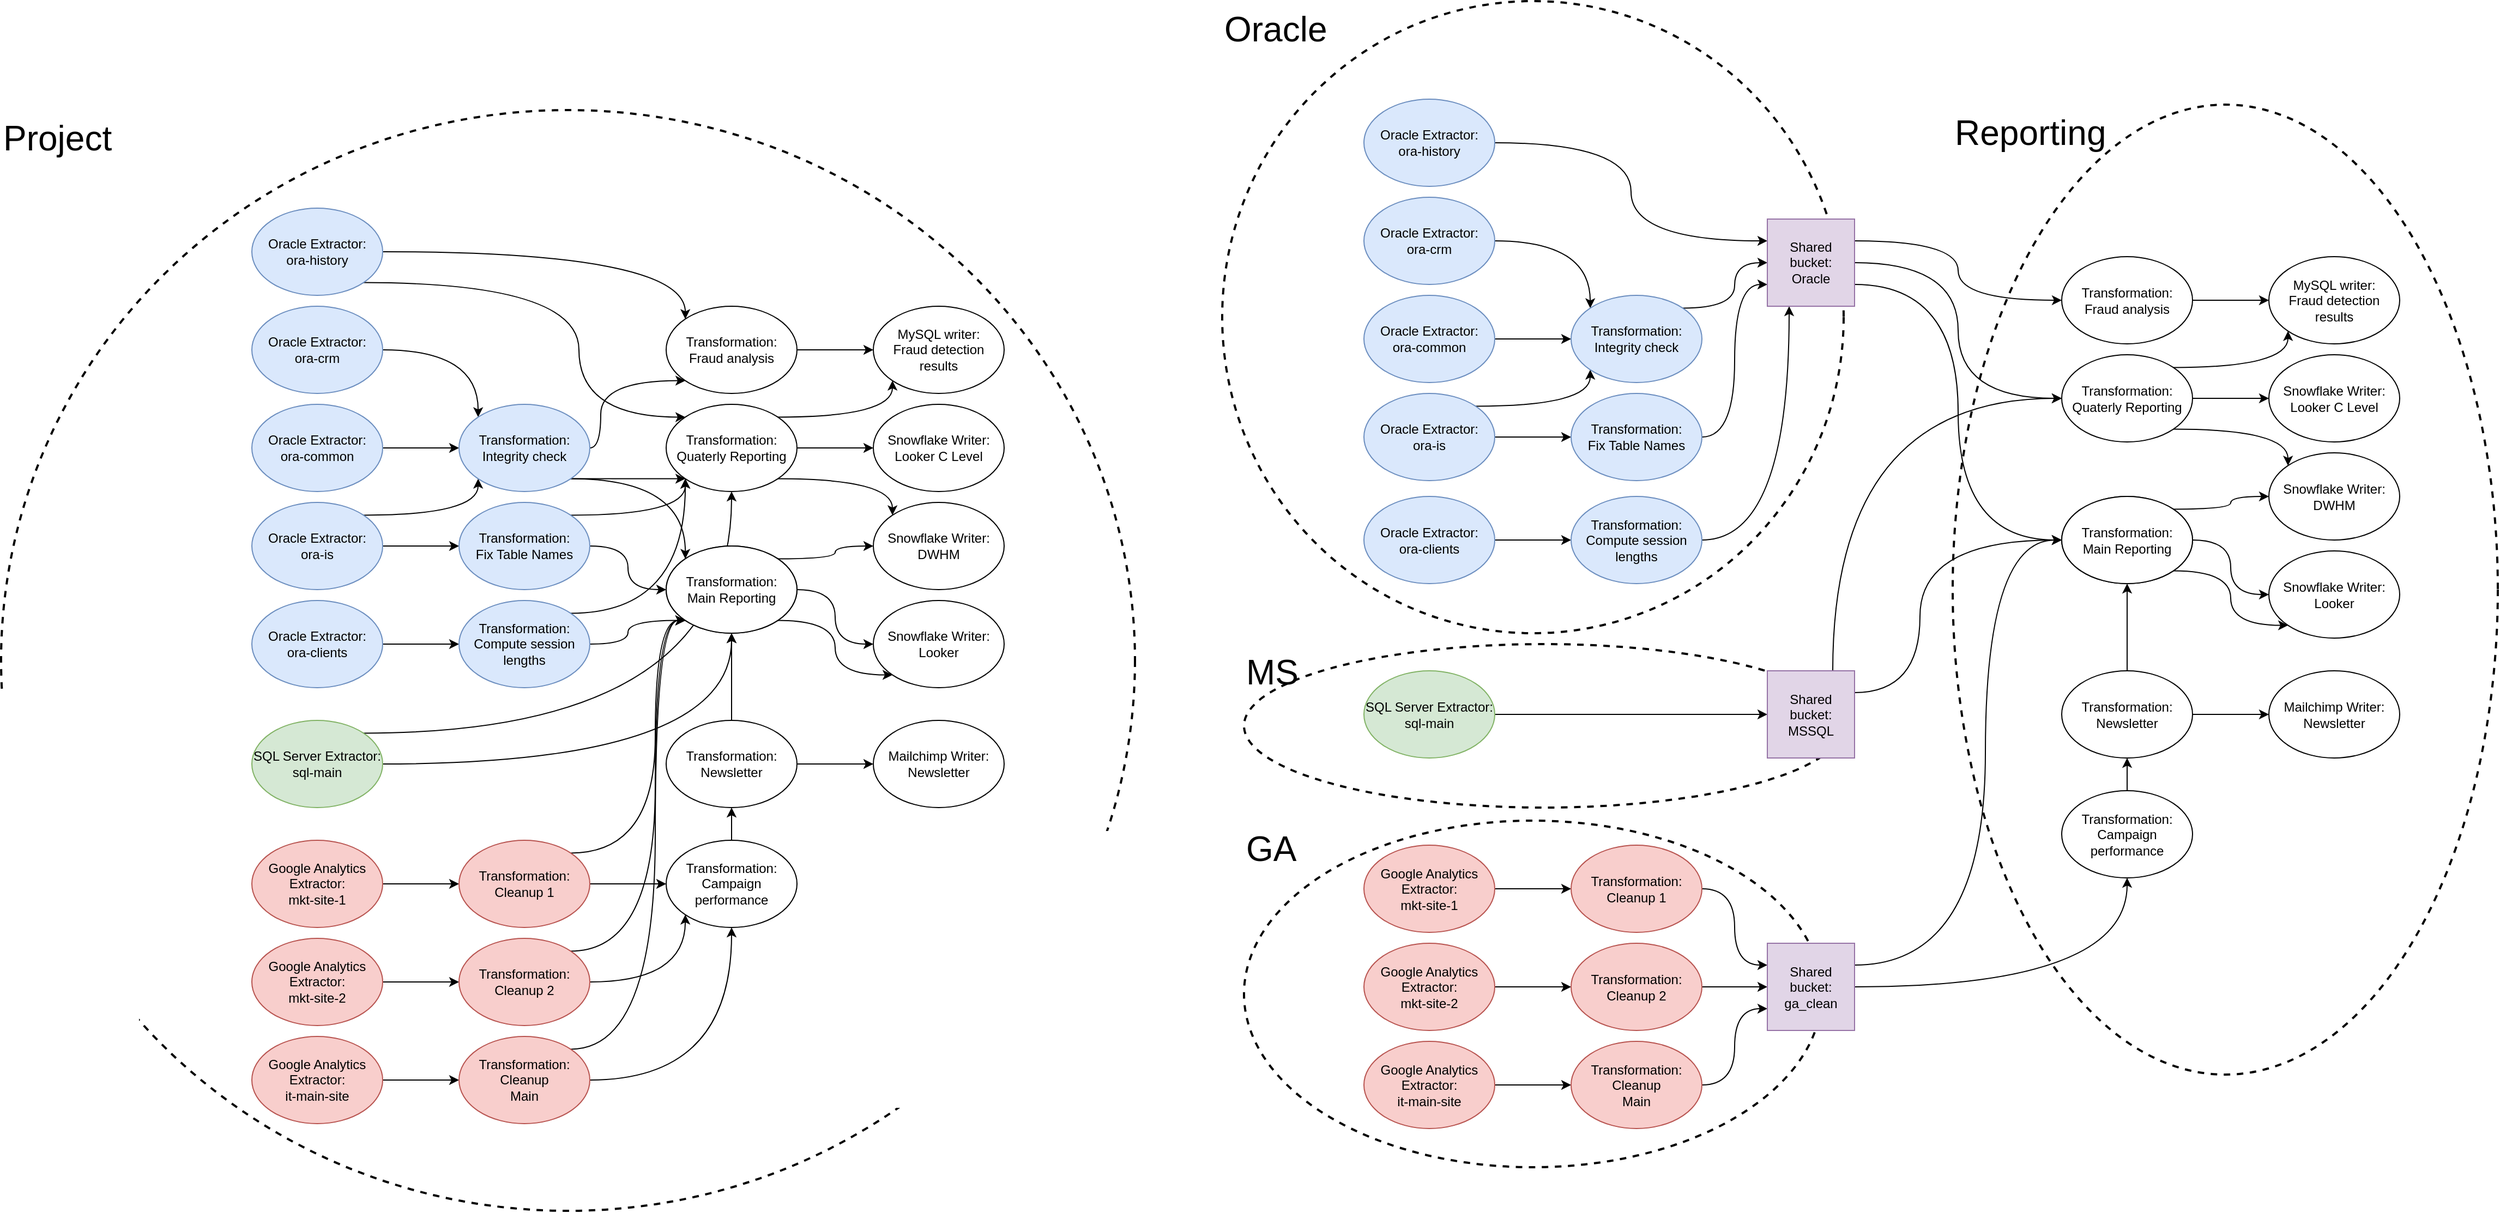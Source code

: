 <mxfile version="12.2.6" type="device" pages="1"><diagram id="EX9Rhpd7Go9Oso5jnLRb" name="Page-1"><mxGraphModel dx="2881" dy="2407" grid="1" gridSize="10" guides="1" tooltips="1" connect="1" arrows="1" fold="1" page="1" pageScale="1" pageWidth="850" pageHeight="1100" math="0" shadow="0"><root><mxCell id="0"/><mxCell id="1" parent="0"/><mxCell id="wWN-V9JXKb0rHIC5i7eV-150" value="Project" style="ellipse;whiteSpace=wrap;html=1;fillColor=none;align=left;verticalAlign=top;fontSize=32;strokeWidth=2;dashed=1;" vertex="1" parent="1"><mxGeometry x="-190" y="-60" width="1040" height="1010" as="geometry"/></mxCell><mxCell id="wWN-V9JXKb0rHIC5i7eV-148" value="GA" style="ellipse;html=1;fillColor=none;verticalAlign=top;align=left;fontSize=32;strokeWidth=2;dashed=1;" vertex="1" parent="1"><mxGeometry x="950" y="592" width="530" height="318" as="geometry"/></mxCell><mxCell id="wWN-V9JXKb0rHIC5i7eV-145" value="MS" style="ellipse;html=1;fillColor=none;verticalAlign=top;align=left;fontSize=32;strokeWidth=2;dashed=1;" vertex="1" parent="1"><mxGeometry x="950" y="430" width="550" height="150" as="geometry"/></mxCell><mxCell id="wWN-V9JXKb0rHIC5i7eV-144" value="Oracle" style="ellipse;html=1;fillColor=none;align=left;verticalAlign=top;fontSize=32;strokeWidth=2;dashed=1;" vertex="1" parent="1"><mxGeometry x="930" y="-160" width="570" height="580" as="geometry"/></mxCell><mxCell id="wWN-V9JXKb0rHIC5i7eV-31" style="edgeStyle=orthogonalEdgeStyle;curved=1;rounded=0;orthogonalLoop=1;jettySize=auto;html=1;entryX=0;entryY=0;entryDx=0;entryDy=0;" edge="1" parent="1" source="satgd0csLTkPqEbRe6Bl-1" target="wWN-V9JXKb0rHIC5i7eV-20"><mxGeometry relative="1" as="geometry"/></mxCell><mxCell id="wWN-V9JXKb0rHIC5i7eV-35" style="edgeStyle=orthogonalEdgeStyle;curved=1;rounded=0;orthogonalLoop=1;jettySize=auto;html=1;exitX=1;exitY=1;exitDx=0;exitDy=0;entryX=0;entryY=0;entryDx=0;entryDy=0;" edge="1" parent="1" source="satgd0csLTkPqEbRe6Bl-1" target="wWN-V9JXKb0rHIC5i7eV-8"><mxGeometry relative="1" as="geometry"><Array as="points"><mxPoint x="340" y="98"/><mxPoint x="340" y="222"/></Array></mxGeometry></mxCell><mxCell id="satgd0csLTkPqEbRe6Bl-1" value="Oracle Extractor:&lt;br&gt;ora-history" style="ellipse;whiteSpace=wrap;html=1;fillColor=#dae8fc;strokeColor=#6c8ebf;" parent="1" vertex="1"><mxGeometry x="40" y="30" width="120" height="80" as="geometry"/></mxCell><mxCell id="wWN-V9JXKb0rHIC5i7eV-26" style="edgeStyle=orthogonalEdgeStyle;curved=1;rounded=0;orthogonalLoop=1;jettySize=auto;html=1;exitX=1;exitY=0.5;exitDx=0;exitDy=0;entryX=0;entryY=0;entryDx=0;entryDy=0;" edge="1" parent="1" source="satgd0csLTkPqEbRe6Bl-2" target="wWN-V9JXKb0rHIC5i7eV-4"><mxGeometry relative="1" as="geometry"><mxPoint x="200" y="220" as="targetPoint"/></mxGeometry></mxCell><mxCell id="satgd0csLTkPqEbRe6Bl-2" value="Oracle Extractor:&lt;br&gt;ora-crm" style="ellipse;whiteSpace=wrap;html=1;fillColor=#dae8fc;strokeColor=#6c8ebf;" parent="1" vertex="1"><mxGeometry x="40" y="120" width="120" height="80" as="geometry"/></mxCell><mxCell id="wWN-V9JXKb0rHIC5i7eV-29" style="edgeStyle=orthogonalEdgeStyle;curved=1;rounded=0;orthogonalLoop=1;jettySize=auto;html=1;" edge="1" parent="1" source="satgd0csLTkPqEbRe6Bl-3" target="wWN-V9JXKb0rHIC5i7eV-6"><mxGeometry relative="1" as="geometry"/></mxCell><mxCell id="satgd0csLTkPqEbRe6Bl-3" value="Oracle Extractor:&lt;br&gt;ora-clients" style="ellipse;whiteSpace=wrap;html=1;fillColor=#dae8fc;strokeColor=#6c8ebf;" parent="1" vertex="1"><mxGeometry x="40" y="390" width="120" height="80" as="geometry"/></mxCell><mxCell id="wWN-V9JXKb0rHIC5i7eV-28" style="edgeStyle=orthogonalEdgeStyle;curved=1;rounded=0;orthogonalLoop=1;jettySize=auto;html=1;" edge="1" parent="1" source="satgd0csLTkPqEbRe6Bl-4" target="wWN-V9JXKb0rHIC5i7eV-5"><mxGeometry relative="1" as="geometry"/></mxCell><mxCell id="wWN-V9JXKb0rHIC5i7eV-30" style="edgeStyle=orthogonalEdgeStyle;curved=1;rounded=0;orthogonalLoop=1;jettySize=auto;html=1;exitX=1;exitY=0;exitDx=0;exitDy=0;entryX=0;entryY=1;entryDx=0;entryDy=0;" edge="1" parent="1" source="satgd0csLTkPqEbRe6Bl-4" target="wWN-V9JXKb0rHIC5i7eV-4"><mxGeometry relative="1" as="geometry"/></mxCell><mxCell id="satgd0csLTkPqEbRe6Bl-4" value="Oracle Extractor:&lt;br&gt;ora-is" style="ellipse;whiteSpace=wrap;html=1;fillColor=#dae8fc;strokeColor=#6c8ebf;" parent="1" vertex="1"><mxGeometry x="40" y="300" width="120" height="80" as="geometry"/></mxCell><mxCell id="wWN-V9JXKb0rHIC5i7eV-27" style="edgeStyle=orthogonalEdgeStyle;curved=1;rounded=0;orthogonalLoop=1;jettySize=auto;html=1;entryX=0;entryY=0.5;entryDx=0;entryDy=0;" edge="1" parent="1" source="satgd0csLTkPqEbRe6Bl-5" target="wWN-V9JXKb0rHIC5i7eV-4"><mxGeometry relative="1" as="geometry"/></mxCell><mxCell id="satgd0csLTkPqEbRe6Bl-5" value="Oracle Extractor:&lt;br&gt;ora-common" style="ellipse;whiteSpace=wrap;html=1;fillColor=#dae8fc;strokeColor=#6c8ebf;" parent="1" vertex="1"><mxGeometry x="40" y="210" width="120" height="80" as="geometry"/></mxCell><mxCell id="wWN-V9JXKb0rHIC5i7eV-39" style="edgeStyle=orthogonalEdgeStyle;curved=1;rounded=0;orthogonalLoop=1;jettySize=auto;html=1;" edge="1" parent="1" source="satgd0csLTkPqEbRe6Bl-7" target="wWN-V9JXKb0rHIC5i7eV-7"><mxGeometry relative="1" as="geometry"/></mxCell><mxCell id="wWN-V9JXKb0rHIC5i7eV-52" style="edgeStyle=orthogonalEdgeStyle;curved=1;rounded=0;orthogonalLoop=1;jettySize=auto;html=1;exitX=1;exitY=0;exitDx=0;exitDy=0;" edge="1" parent="1" source="satgd0csLTkPqEbRe6Bl-7" target="wWN-V9JXKb0rHIC5i7eV-8"><mxGeometry relative="1" as="geometry"/></mxCell><mxCell id="satgd0csLTkPqEbRe6Bl-7" value="SQL Server Extractor:&lt;br&gt;sql-main" style="ellipse;whiteSpace=wrap;html=1;fillColor=#d5e8d4;strokeColor=#82b366;" parent="1" vertex="1"><mxGeometry x="40" y="500" width="120" height="80" as="geometry"/></mxCell><mxCell id="wWN-V9JXKb0rHIC5i7eV-41" style="edgeStyle=orthogonalEdgeStyle;curved=1;rounded=0;orthogonalLoop=1;jettySize=auto;html=1;entryX=0;entryY=0.5;entryDx=0;entryDy=0;" edge="1" parent="1" source="satgd0csLTkPqEbRe6Bl-8" target="wWN-V9JXKb0rHIC5i7eV-2"><mxGeometry relative="1" as="geometry"/></mxCell><mxCell id="satgd0csLTkPqEbRe6Bl-8" value="Google Analytics Extractor:&lt;br&gt;&lt;span style=&quot;white-space: normal&quot;&gt;mkt-site-2&lt;/span&gt;" style="ellipse;whiteSpace=wrap;html=1;fillColor=#f8cecc;strokeColor=#b85450;" parent="1" vertex="1"><mxGeometry x="40" y="700" width="120" height="80" as="geometry"/></mxCell><mxCell id="wWN-V9JXKb0rHIC5i7eV-40" style="edgeStyle=orthogonalEdgeStyle;curved=1;rounded=0;orthogonalLoop=1;jettySize=auto;html=1;entryX=0;entryY=0.5;entryDx=0;entryDy=0;" edge="1" parent="1" source="satgd0csLTkPqEbRe6Bl-9" target="wWN-V9JXKb0rHIC5i7eV-3"><mxGeometry relative="1" as="geometry"/></mxCell><mxCell id="satgd0csLTkPqEbRe6Bl-9" value="Google Analytics Extractor:&lt;br&gt;mkt-site-1" style="ellipse;whiteSpace=wrap;html=1;fillColor=#f8cecc;strokeColor=#b85450;" parent="1" vertex="1"><mxGeometry x="40" y="610" width="120" height="80" as="geometry"/></mxCell><mxCell id="wWN-V9JXKb0rHIC5i7eV-42" style="edgeStyle=orthogonalEdgeStyle;curved=1;rounded=0;orthogonalLoop=1;jettySize=auto;html=1;entryX=0;entryY=0.5;entryDx=0;entryDy=0;" edge="1" parent="1" source="satgd0csLTkPqEbRe6Bl-12" target="wWN-V9JXKb0rHIC5i7eV-1"><mxGeometry relative="1" as="geometry"/></mxCell><mxCell id="satgd0csLTkPqEbRe6Bl-12" value="Google Analytics Extractor:&lt;br&gt;&lt;span style=&quot;white-space: normal&quot;&gt;it-main-site&lt;/span&gt;" style="ellipse;whiteSpace=wrap;html=1;fillColor=#f8cecc;strokeColor=#b85450;" parent="1" vertex="1"><mxGeometry x="40" y="790" width="120" height="80" as="geometry"/></mxCell><mxCell id="wWN-V9JXKb0rHIC5i7eV-45" style="edgeStyle=orthogonalEdgeStyle;curved=1;rounded=0;orthogonalLoop=1;jettySize=auto;html=1;" edge="1" parent="1" source="wWN-V9JXKb0rHIC5i7eV-1" target="wWN-V9JXKb0rHIC5i7eV-11"><mxGeometry relative="1" as="geometry"/></mxCell><mxCell id="wWN-V9JXKb0rHIC5i7eV-140" style="edgeStyle=orthogonalEdgeStyle;curved=1;rounded=0;orthogonalLoop=1;jettySize=auto;html=1;exitX=1;exitY=0;exitDx=0;exitDy=0;entryX=0;entryY=1;entryDx=0;entryDy=0;" edge="1" parent="1" source="wWN-V9JXKb0rHIC5i7eV-1" target="wWN-V9JXKb0rHIC5i7eV-59"><mxGeometry relative="1" as="geometry"><Array as="points"><mxPoint x="410" y="802"/><mxPoint x="410" y="408"/></Array></mxGeometry></mxCell><mxCell id="wWN-V9JXKb0rHIC5i7eV-1" value="Transformation:&lt;br&gt;Cleanup &lt;br&gt;Main" style="ellipse;whiteSpace=wrap;html=1;fillColor=#f8cecc;strokeColor=#b85450;" vertex="1" parent="1"><mxGeometry x="230" y="790" width="120" height="80" as="geometry"/></mxCell><mxCell id="wWN-V9JXKb0rHIC5i7eV-44" style="edgeStyle=orthogonalEdgeStyle;curved=1;rounded=0;orthogonalLoop=1;jettySize=auto;html=1;entryX=0;entryY=1;entryDx=0;entryDy=0;" edge="1" parent="1" source="wWN-V9JXKb0rHIC5i7eV-2" target="wWN-V9JXKb0rHIC5i7eV-11"><mxGeometry relative="1" as="geometry"/></mxCell><mxCell id="wWN-V9JXKb0rHIC5i7eV-139" style="edgeStyle=orthogonalEdgeStyle;curved=1;rounded=0;orthogonalLoop=1;jettySize=auto;html=1;exitX=1;exitY=0;exitDx=0;exitDy=0;entryX=0;entryY=1;entryDx=0;entryDy=0;" edge="1" parent="1" source="wWN-V9JXKb0rHIC5i7eV-2" target="wWN-V9JXKb0rHIC5i7eV-59"><mxGeometry relative="1" as="geometry"><Array as="points"><mxPoint x="410" y="712"/><mxPoint x="410" y="408"/></Array></mxGeometry></mxCell><mxCell id="wWN-V9JXKb0rHIC5i7eV-2" value="Transformation:&lt;br&gt;Cleanup 2" style="ellipse;whiteSpace=wrap;html=1;fillColor=#f8cecc;strokeColor=#b85450;" vertex="1" parent="1"><mxGeometry x="230" y="700" width="120" height="80" as="geometry"/></mxCell><mxCell id="wWN-V9JXKb0rHIC5i7eV-43" style="edgeStyle=orthogonalEdgeStyle;curved=1;rounded=0;orthogonalLoop=1;jettySize=auto;html=1;entryX=0;entryY=0.5;entryDx=0;entryDy=0;" edge="1" parent="1" source="wWN-V9JXKb0rHIC5i7eV-3" target="wWN-V9JXKb0rHIC5i7eV-11"><mxGeometry relative="1" as="geometry"/></mxCell><mxCell id="wWN-V9JXKb0rHIC5i7eV-138" style="edgeStyle=orthogonalEdgeStyle;curved=1;rounded=0;orthogonalLoop=1;jettySize=auto;html=1;exitX=1;exitY=0;exitDx=0;exitDy=0;entryX=0;entryY=1;entryDx=0;entryDy=0;" edge="1" parent="1" source="wWN-V9JXKb0rHIC5i7eV-3" target="wWN-V9JXKb0rHIC5i7eV-59"><mxGeometry relative="1" as="geometry"><Array as="points"><mxPoint x="410" y="622"/><mxPoint x="410" y="408"/></Array></mxGeometry></mxCell><mxCell id="wWN-V9JXKb0rHIC5i7eV-3" value="Transformation:&lt;br&gt;Cleanup 1" style="ellipse;whiteSpace=wrap;html=1;fillColor=#f8cecc;strokeColor=#b85450;" vertex="1" parent="1"><mxGeometry x="230" y="610" width="120" height="80" as="geometry"/></mxCell><mxCell id="wWN-V9JXKb0rHIC5i7eV-33" style="edgeStyle=orthogonalEdgeStyle;curved=1;rounded=0;orthogonalLoop=1;jettySize=auto;html=1;entryX=0;entryY=1;entryDx=0;entryDy=0;" edge="1" parent="1" source="wWN-V9JXKb0rHIC5i7eV-4" target="wWN-V9JXKb0rHIC5i7eV-20"><mxGeometry relative="1" as="geometry"><Array as="points"><mxPoint x="360" y="250"/><mxPoint x="360" y="188"/></Array></mxGeometry></mxCell><mxCell id="wWN-V9JXKb0rHIC5i7eV-34" style="edgeStyle=orthogonalEdgeStyle;curved=1;rounded=0;orthogonalLoop=1;jettySize=auto;html=1;exitX=1;exitY=1;exitDx=0;exitDy=0;entryX=0;entryY=1;entryDx=0;entryDy=0;" edge="1" parent="1" source="wWN-V9JXKb0rHIC5i7eV-4" target="wWN-V9JXKb0rHIC5i7eV-8"><mxGeometry relative="1" as="geometry"><Array as="points"/></mxGeometry></mxCell><mxCell id="wWN-V9JXKb0rHIC5i7eV-37" style="edgeStyle=orthogonalEdgeStyle;curved=1;rounded=0;orthogonalLoop=1;jettySize=auto;html=1;exitX=1;exitY=1;exitDx=0;exitDy=0;entryX=0;entryY=0;entryDx=0;entryDy=0;" edge="1" parent="1" source="wWN-V9JXKb0rHIC5i7eV-4" target="wWN-V9JXKb0rHIC5i7eV-7"><mxGeometry relative="1" as="geometry"/></mxCell><mxCell id="wWN-V9JXKb0rHIC5i7eV-4" value="Transformation:&lt;br&gt;Integrity check" style="ellipse;whiteSpace=wrap;html=1;fillColor=#dae8fc;strokeColor=#6c8ebf;" vertex="1" parent="1"><mxGeometry x="230" y="210" width="120" height="80" as="geometry"/></mxCell><mxCell id="wWN-V9JXKb0rHIC5i7eV-36" style="edgeStyle=orthogonalEdgeStyle;curved=1;rounded=0;orthogonalLoop=1;jettySize=auto;html=1;entryX=0;entryY=0.5;entryDx=0;entryDy=0;" edge="1" parent="1" source="wWN-V9JXKb0rHIC5i7eV-5" target="wWN-V9JXKb0rHIC5i7eV-7"><mxGeometry relative="1" as="geometry"/></mxCell><mxCell id="wWN-V9JXKb0rHIC5i7eV-53" style="edgeStyle=orthogonalEdgeStyle;curved=1;rounded=0;orthogonalLoop=1;jettySize=auto;html=1;exitX=1;exitY=0;exitDx=0;exitDy=0;entryX=0;entryY=1;entryDx=0;entryDy=0;" edge="1" parent="1" source="wWN-V9JXKb0rHIC5i7eV-5" target="wWN-V9JXKb0rHIC5i7eV-8"><mxGeometry relative="1" as="geometry"/></mxCell><mxCell id="wWN-V9JXKb0rHIC5i7eV-5" value="Transformation:&lt;br&gt;Fix Table Names" style="ellipse;whiteSpace=wrap;html=1;fillColor=#dae8fc;strokeColor=#6c8ebf;" vertex="1" parent="1"><mxGeometry x="230" y="300" width="120" height="80" as="geometry"/></mxCell><mxCell id="wWN-V9JXKb0rHIC5i7eV-38" style="edgeStyle=orthogonalEdgeStyle;curved=1;rounded=0;orthogonalLoop=1;jettySize=auto;html=1;entryX=0;entryY=1;entryDx=0;entryDy=0;" edge="1" parent="1" source="wWN-V9JXKb0rHIC5i7eV-6" target="wWN-V9JXKb0rHIC5i7eV-7"><mxGeometry relative="1" as="geometry"/></mxCell><mxCell id="wWN-V9JXKb0rHIC5i7eV-54" style="edgeStyle=orthogonalEdgeStyle;curved=1;rounded=0;orthogonalLoop=1;jettySize=auto;html=1;exitX=1;exitY=0;exitDx=0;exitDy=0;entryX=0;entryY=1;entryDx=0;entryDy=0;" edge="1" parent="1" source="wWN-V9JXKb0rHIC5i7eV-6" target="wWN-V9JXKb0rHIC5i7eV-8"><mxGeometry relative="1" as="geometry"/></mxCell><mxCell id="wWN-V9JXKb0rHIC5i7eV-6" value="Transformation:&lt;br&gt;Compute session lengths" style="ellipse;whiteSpace=wrap;html=1;fillColor=#dae8fc;strokeColor=#6c8ebf;" vertex="1" parent="1"><mxGeometry x="230" y="390" width="120" height="80" as="geometry"/></mxCell><mxCell id="wWN-V9JXKb0rHIC5i7eV-49" style="edgeStyle=orthogonalEdgeStyle;curved=1;rounded=0;orthogonalLoop=1;jettySize=auto;html=1;entryX=0;entryY=0.5;entryDx=0;entryDy=0;" edge="1" parent="1" source="wWN-V9JXKb0rHIC5i7eV-7" target="wWN-V9JXKb0rHIC5i7eV-13"><mxGeometry relative="1" as="geometry"/></mxCell><mxCell id="wWN-V9JXKb0rHIC5i7eV-50" style="edgeStyle=orthogonalEdgeStyle;curved=1;rounded=0;orthogonalLoop=1;jettySize=auto;html=1;exitX=1;exitY=1;exitDx=0;exitDy=0;entryX=0;entryY=1;entryDx=0;entryDy=0;" edge="1" parent="1" source="wWN-V9JXKb0rHIC5i7eV-7" target="wWN-V9JXKb0rHIC5i7eV-13"><mxGeometry relative="1" as="geometry"/></mxCell><mxCell id="wWN-V9JXKb0rHIC5i7eV-57" style="edgeStyle=orthogonalEdgeStyle;curved=1;rounded=0;orthogonalLoop=1;jettySize=auto;html=1;exitX=1;exitY=0;exitDx=0;exitDy=0;entryX=0;entryY=0.5;entryDx=0;entryDy=0;" edge="1" parent="1" source="wWN-V9JXKb0rHIC5i7eV-7" target="wWN-V9JXKb0rHIC5i7eV-15"><mxGeometry relative="1" as="geometry"/></mxCell><mxCell id="wWN-V9JXKb0rHIC5i7eV-7" value="Transformation:&lt;br&gt;Main Reporting" style="ellipse;whiteSpace=wrap;html=1;" vertex="1" parent="1"><mxGeometry x="420" y="340" width="120" height="80" as="geometry"/></mxCell><mxCell id="wWN-V9JXKb0rHIC5i7eV-51" style="edgeStyle=orthogonalEdgeStyle;curved=1;rounded=0;orthogonalLoop=1;jettySize=auto;html=1;entryX=0;entryY=0.5;entryDx=0;entryDy=0;" edge="1" parent="1" source="wWN-V9JXKb0rHIC5i7eV-8" target="wWN-V9JXKb0rHIC5i7eV-18"><mxGeometry relative="1" as="geometry"/></mxCell><mxCell id="wWN-V9JXKb0rHIC5i7eV-56" style="edgeStyle=orthogonalEdgeStyle;curved=1;rounded=0;orthogonalLoop=1;jettySize=auto;html=1;exitX=1;exitY=0;exitDx=0;exitDy=0;entryX=0;entryY=1;entryDx=0;entryDy=0;" edge="1" parent="1" source="wWN-V9JXKb0rHIC5i7eV-8" target="wWN-V9JXKb0rHIC5i7eV-21"><mxGeometry relative="1" as="geometry"/></mxCell><mxCell id="wWN-V9JXKb0rHIC5i7eV-58" style="edgeStyle=orthogonalEdgeStyle;curved=1;rounded=0;orthogonalLoop=1;jettySize=auto;html=1;exitX=1;exitY=1;exitDx=0;exitDy=0;entryX=0;entryY=0;entryDx=0;entryDy=0;" edge="1" parent="1" source="wWN-V9JXKb0rHIC5i7eV-8" target="wWN-V9JXKb0rHIC5i7eV-15"><mxGeometry relative="1" as="geometry"/></mxCell><mxCell id="wWN-V9JXKb0rHIC5i7eV-8" value="Transformation:&lt;br&gt;Quaterly Reporting" style="ellipse;whiteSpace=wrap;html=1;" vertex="1" parent="1"><mxGeometry x="420" y="210" width="120" height="80" as="geometry"/></mxCell><mxCell id="wWN-V9JXKb0rHIC5i7eV-47" style="edgeStyle=orthogonalEdgeStyle;curved=1;rounded=0;orthogonalLoop=1;jettySize=auto;html=1;exitX=0.5;exitY=0;exitDx=0;exitDy=0;entryX=0.5;entryY=1;entryDx=0;entryDy=0;" edge="1" parent="1" source="wWN-V9JXKb0rHIC5i7eV-11" target="wWN-V9JXKb0rHIC5i7eV-12"><mxGeometry relative="1" as="geometry"/></mxCell><mxCell id="wWN-V9JXKb0rHIC5i7eV-11" value="Transformation:&lt;br&gt;Campaign performance" style="ellipse;whiteSpace=wrap;html=1;" vertex="1" parent="1"><mxGeometry x="420" y="610" width="120" height="80" as="geometry"/></mxCell><mxCell id="wWN-V9JXKb0rHIC5i7eV-48" style="edgeStyle=orthogonalEdgeStyle;curved=1;rounded=0;orthogonalLoop=1;jettySize=auto;html=1;" edge="1" parent="1" source="wWN-V9JXKb0rHIC5i7eV-12" target="wWN-V9JXKb0rHIC5i7eV-14"><mxGeometry relative="1" as="geometry"/></mxCell><mxCell id="wWN-V9JXKb0rHIC5i7eV-60" value="" style="edgeStyle=orthogonalEdgeStyle;curved=1;rounded=0;orthogonalLoop=1;jettySize=auto;html=1;" edge="1" parent="1" source="wWN-V9JXKb0rHIC5i7eV-12" target="wWN-V9JXKb0rHIC5i7eV-59"><mxGeometry relative="1" as="geometry"/></mxCell><mxCell id="wWN-V9JXKb0rHIC5i7eV-12" value="Transformation:&lt;br&gt;Newsletter" style="ellipse;whiteSpace=wrap;html=1;" vertex="1" parent="1"><mxGeometry x="420" y="500" width="120" height="80" as="geometry"/></mxCell><mxCell id="wWN-V9JXKb0rHIC5i7eV-59" value="Transformation:&lt;br&gt;Main Reporting" style="ellipse;whiteSpace=wrap;html=1;" vertex="1" parent="1"><mxGeometry x="420" y="340" width="120" height="80" as="geometry"/></mxCell><mxCell id="wWN-V9JXKb0rHIC5i7eV-13" value="Snowflake Writer:&lt;br&gt;Looker" style="ellipse;whiteSpace=wrap;html=1;" vertex="1" parent="1"><mxGeometry x="610" y="390" width="120" height="80" as="geometry"/></mxCell><mxCell id="wWN-V9JXKb0rHIC5i7eV-14" value="Mailchimp Writer:&lt;br&gt;Newsletter" style="ellipse;whiteSpace=wrap;html=1;" vertex="1" parent="1"><mxGeometry x="610" y="500" width="120" height="80" as="geometry"/></mxCell><mxCell id="wWN-V9JXKb0rHIC5i7eV-15" value="Snowflake Writer:&lt;br&gt;DWHM" style="ellipse;whiteSpace=wrap;html=1;" vertex="1" parent="1"><mxGeometry x="610" y="300" width="120" height="80" as="geometry"/></mxCell><mxCell id="wWN-V9JXKb0rHIC5i7eV-18" value="Snowflake Writer:&lt;br&gt;Looker C Level" style="ellipse;whiteSpace=wrap;html=1;" vertex="1" parent="1"><mxGeometry x="610" y="210" width="120" height="80" as="geometry"/></mxCell><mxCell id="wWN-V9JXKb0rHIC5i7eV-55" style="edgeStyle=orthogonalEdgeStyle;curved=1;rounded=0;orthogonalLoop=1;jettySize=auto;html=1;entryX=0;entryY=0.5;entryDx=0;entryDy=0;" edge="1" parent="1" source="wWN-V9JXKb0rHIC5i7eV-20" target="wWN-V9JXKb0rHIC5i7eV-21"><mxGeometry relative="1" as="geometry"/></mxCell><mxCell id="wWN-V9JXKb0rHIC5i7eV-20" value="Transformation:&lt;br&gt;Fraud analysis" style="ellipse;whiteSpace=wrap;html=1;" vertex="1" parent="1"><mxGeometry x="420" y="120" width="120" height="80" as="geometry"/></mxCell><mxCell id="wWN-V9JXKb0rHIC5i7eV-21" value="MySQL writer:&lt;br&gt;Fraud detection results" style="ellipse;whiteSpace=wrap;html=1;" vertex="1" parent="1"><mxGeometry x="610" y="120" width="120" height="80" as="geometry"/></mxCell><mxCell id="wWN-V9JXKb0rHIC5i7eV-129" style="edgeStyle=orthogonalEdgeStyle;curved=1;rounded=0;orthogonalLoop=1;jettySize=auto;html=1;entryX=0;entryY=0.25;entryDx=0;entryDy=0;" edge="1" parent="1" source="wWN-V9JXKb0rHIC5i7eV-65" target="wWN-V9JXKb0rHIC5i7eV-123"><mxGeometry relative="1" as="geometry"/></mxCell><mxCell id="wWN-V9JXKb0rHIC5i7eV-65" value="Oracle Extractor:&lt;br&gt;ora-history" style="ellipse;whiteSpace=wrap;html=1;fillColor=#dae8fc;strokeColor=#6c8ebf;" vertex="1" parent="1"><mxGeometry x="1060" y="-70" width="120" height="80" as="geometry"/></mxCell><mxCell id="wWN-V9JXKb0rHIC5i7eV-66" style="edgeStyle=orthogonalEdgeStyle;curved=1;rounded=0;orthogonalLoop=1;jettySize=auto;html=1;exitX=1;exitY=0.5;exitDx=0;exitDy=0;entryX=0;entryY=0;entryDx=0;entryDy=0;" edge="1" parent="1" source="wWN-V9JXKb0rHIC5i7eV-67" target="wWN-V9JXKb0rHIC5i7eV-93"><mxGeometry relative="1" as="geometry"><mxPoint x="1220" y="120" as="targetPoint"/></mxGeometry></mxCell><mxCell id="wWN-V9JXKb0rHIC5i7eV-67" value="Oracle Extractor:&lt;br&gt;ora-crm" style="ellipse;whiteSpace=wrap;html=1;fillColor=#dae8fc;strokeColor=#6c8ebf;" vertex="1" parent="1"><mxGeometry x="1060" y="20" width="120" height="80" as="geometry"/></mxCell><mxCell id="wWN-V9JXKb0rHIC5i7eV-68" style="edgeStyle=orthogonalEdgeStyle;curved=1;rounded=0;orthogonalLoop=1;jettySize=auto;html=1;" edge="1" parent="1" source="wWN-V9JXKb0rHIC5i7eV-69" target="wWN-V9JXKb0rHIC5i7eV-99"><mxGeometry relative="1" as="geometry"/></mxCell><mxCell id="wWN-V9JXKb0rHIC5i7eV-69" value="Oracle Extractor:&lt;br&gt;ora-clients" style="ellipse;whiteSpace=wrap;html=1;fillColor=#dae8fc;strokeColor=#6c8ebf;" vertex="1" parent="1"><mxGeometry x="1060" y="294.5" width="120" height="80" as="geometry"/></mxCell><mxCell id="wWN-V9JXKb0rHIC5i7eV-70" style="edgeStyle=orthogonalEdgeStyle;curved=1;rounded=0;orthogonalLoop=1;jettySize=auto;html=1;" edge="1" parent="1" source="wWN-V9JXKb0rHIC5i7eV-72" target="wWN-V9JXKb0rHIC5i7eV-96"><mxGeometry relative="1" as="geometry"/></mxCell><mxCell id="wWN-V9JXKb0rHIC5i7eV-71" style="edgeStyle=orthogonalEdgeStyle;curved=1;rounded=0;orthogonalLoop=1;jettySize=auto;html=1;exitX=1;exitY=0;exitDx=0;exitDy=0;entryX=0;entryY=1;entryDx=0;entryDy=0;" edge="1" parent="1" source="wWN-V9JXKb0rHIC5i7eV-72" target="wWN-V9JXKb0rHIC5i7eV-93"><mxGeometry relative="1" as="geometry"/></mxCell><mxCell id="wWN-V9JXKb0rHIC5i7eV-72" value="Oracle Extractor:&lt;br&gt;ora-is" style="ellipse;whiteSpace=wrap;html=1;fillColor=#dae8fc;strokeColor=#6c8ebf;" vertex="1" parent="1"><mxGeometry x="1060" y="200" width="120" height="80" as="geometry"/></mxCell><mxCell id="wWN-V9JXKb0rHIC5i7eV-73" style="edgeStyle=orthogonalEdgeStyle;curved=1;rounded=0;orthogonalLoop=1;jettySize=auto;html=1;entryX=0;entryY=0.5;entryDx=0;entryDy=0;" edge="1" parent="1" source="wWN-V9JXKb0rHIC5i7eV-74" target="wWN-V9JXKb0rHIC5i7eV-93"><mxGeometry relative="1" as="geometry"/></mxCell><mxCell id="wWN-V9JXKb0rHIC5i7eV-74" value="Oracle Extractor:&lt;br&gt;ora-common" style="ellipse;whiteSpace=wrap;html=1;fillColor=#dae8fc;strokeColor=#6c8ebf;" vertex="1" parent="1"><mxGeometry x="1060" y="110" width="120" height="80" as="geometry"/></mxCell><mxCell id="wWN-V9JXKb0rHIC5i7eV-76" style="edgeStyle=orthogonalEdgeStyle;curved=1;rounded=0;orthogonalLoop=1;jettySize=auto;html=1;exitX=1;exitY=0.5;exitDx=0;exitDy=0;entryX=0;entryY=0.5;entryDx=0;entryDy=0;" edge="1" parent="1" source="wWN-V9JXKb0rHIC5i7eV-77" target="wWN-V9JXKb0rHIC5i7eV-134"><mxGeometry relative="1" as="geometry"/></mxCell><mxCell id="wWN-V9JXKb0rHIC5i7eV-77" value="SQL Server Extractor:&lt;br&gt;sql-main" style="ellipse;whiteSpace=wrap;html=1;fillColor=#d5e8d4;strokeColor=#82b366;" vertex="1" parent="1"><mxGeometry x="1060" y="454.5" width="120" height="80" as="geometry"/></mxCell><mxCell id="wWN-V9JXKb0rHIC5i7eV-78" style="edgeStyle=orthogonalEdgeStyle;curved=1;rounded=0;orthogonalLoop=1;jettySize=auto;html=1;entryX=0;entryY=0.5;entryDx=0;entryDy=0;" edge="1" parent="1" source="wWN-V9JXKb0rHIC5i7eV-79" target="wWN-V9JXKb0rHIC5i7eV-87"><mxGeometry relative="1" as="geometry"/></mxCell><mxCell id="wWN-V9JXKb0rHIC5i7eV-79" value="Google Analytics Extractor:&lt;br&gt;&lt;span style=&quot;white-space: normal&quot;&gt;mkt-site-2&lt;/span&gt;" style="ellipse;whiteSpace=wrap;html=1;fillColor=#f8cecc;strokeColor=#b85450;" vertex="1" parent="1"><mxGeometry x="1060" y="704.5" width="120" height="80" as="geometry"/></mxCell><mxCell id="wWN-V9JXKb0rHIC5i7eV-80" style="edgeStyle=orthogonalEdgeStyle;curved=1;rounded=0;orthogonalLoop=1;jettySize=auto;html=1;entryX=0;entryY=0.5;entryDx=0;entryDy=0;" edge="1" parent="1" source="wWN-V9JXKb0rHIC5i7eV-81" target="wWN-V9JXKb0rHIC5i7eV-89"><mxGeometry relative="1" as="geometry"/></mxCell><mxCell id="wWN-V9JXKb0rHIC5i7eV-81" value="Google Analytics Extractor:&lt;br&gt;mkt-site-1" style="ellipse;whiteSpace=wrap;html=1;fillColor=#f8cecc;strokeColor=#b85450;" vertex="1" parent="1"><mxGeometry x="1060" y="614.5" width="120" height="80" as="geometry"/></mxCell><mxCell id="wWN-V9JXKb0rHIC5i7eV-82" style="edgeStyle=orthogonalEdgeStyle;curved=1;rounded=0;orthogonalLoop=1;jettySize=auto;html=1;entryX=0;entryY=0.5;entryDx=0;entryDy=0;" edge="1" parent="1" source="wWN-V9JXKb0rHIC5i7eV-83" target="wWN-V9JXKb0rHIC5i7eV-85"><mxGeometry relative="1" as="geometry"/></mxCell><mxCell id="wWN-V9JXKb0rHIC5i7eV-83" value="Google Analytics Extractor:&lt;br&gt;&lt;span style=&quot;white-space: normal&quot;&gt;it-main-site&lt;/span&gt;" style="ellipse;whiteSpace=wrap;html=1;fillColor=#f8cecc;strokeColor=#b85450;" vertex="1" parent="1"><mxGeometry x="1060" y="794.5" width="120" height="80" as="geometry"/></mxCell><mxCell id="wWN-V9JXKb0rHIC5i7eV-84" style="edgeStyle=orthogonalEdgeStyle;curved=1;rounded=0;orthogonalLoop=1;jettySize=auto;html=1;entryX=0;entryY=0.75;entryDx=0;entryDy=0;" edge="1" parent="1" source="wWN-V9JXKb0rHIC5i7eV-85" target="wWN-V9JXKb0rHIC5i7eV-136"><mxGeometry relative="1" as="geometry"/></mxCell><mxCell id="wWN-V9JXKb0rHIC5i7eV-85" value="Transformation:&lt;br&gt;Cleanup &lt;br&gt;Main" style="ellipse;whiteSpace=wrap;html=1;fillColor=#f8cecc;strokeColor=#b85450;" vertex="1" parent="1"><mxGeometry x="1250" y="794.5" width="120" height="80" as="geometry"/></mxCell><mxCell id="wWN-V9JXKb0rHIC5i7eV-86" style="edgeStyle=orthogonalEdgeStyle;curved=1;rounded=0;orthogonalLoop=1;jettySize=auto;html=1;entryX=0;entryY=0.5;entryDx=0;entryDy=0;" edge="1" parent="1" source="wWN-V9JXKb0rHIC5i7eV-87" target="wWN-V9JXKb0rHIC5i7eV-136"><mxGeometry relative="1" as="geometry"/></mxCell><mxCell id="wWN-V9JXKb0rHIC5i7eV-87" value="Transformation:&lt;br&gt;Cleanup 2" style="ellipse;whiteSpace=wrap;html=1;fillColor=#f8cecc;strokeColor=#b85450;" vertex="1" parent="1"><mxGeometry x="1250" y="704.5" width="120" height="80" as="geometry"/></mxCell><mxCell id="wWN-V9JXKb0rHIC5i7eV-88" style="edgeStyle=orthogonalEdgeStyle;curved=1;rounded=0;orthogonalLoop=1;jettySize=auto;html=1;entryX=0;entryY=0.25;entryDx=0;entryDy=0;" edge="1" parent="1" source="wWN-V9JXKb0rHIC5i7eV-89" target="wWN-V9JXKb0rHIC5i7eV-136"><mxGeometry relative="1" as="geometry"/></mxCell><mxCell id="wWN-V9JXKb0rHIC5i7eV-89" value="Transformation:&lt;br&gt;Cleanup 1" style="ellipse;whiteSpace=wrap;html=1;fillColor=#f8cecc;strokeColor=#b85450;" vertex="1" parent="1"><mxGeometry x="1250" y="614.5" width="120" height="80" as="geometry"/></mxCell><mxCell id="wWN-V9JXKb0rHIC5i7eV-128" style="edgeStyle=orthogonalEdgeStyle;curved=1;rounded=0;orthogonalLoop=1;jettySize=auto;html=1;exitX=1;exitY=0;exitDx=0;exitDy=0;" edge="1" parent="1" source="wWN-V9JXKb0rHIC5i7eV-93" target="wWN-V9JXKb0rHIC5i7eV-123"><mxGeometry relative="1" as="geometry"/></mxCell><mxCell id="wWN-V9JXKb0rHIC5i7eV-93" value="Transformation:&lt;br&gt;Integrity check" style="ellipse;whiteSpace=wrap;html=1;fillColor=#dae8fc;strokeColor=#6c8ebf;" vertex="1" parent="1"><mxGeometry x="1250" y="110" width="120" height="80" as="geometry"/></mxCell><mxCell id="wWN-V9JXKb0rHIC5i7eV-127" style="edgeStyle=orthogonalEdgeStyle;curved=1;rounded=0;orthogonalLoop=1;jettySize=auto;html=1;entryX=0;entryY=0.75;entryDx=0;entryDy=0;" edge="1" parent="1" source="wWN-V9JXKb0rHIC5i7eV-96" target="wWN-V9JXKb0rHIC5i7eV-123"><mxGeometry relative="1" as="geometry"/></mxCell><mxCell id="wWN-V9JXKb0rHIC5i7eV-96" value="Transformation:&lt;br&gt;Fix Table Names" style="ellipse;whiteSpace=wrap;html=1;fillColor=#dae8fc;strokeColor=#6c8ebf;" vertex="1" parent="1"><mxGeometry x="1250" y="200" width="120" height="80" as="geometry"/></mxCell><mxCell id="wWN-V9JXKb0rHIC5i7eV-97" style="edgeStyle=orthogonalEdgeStyle;curved=1;rounded=0;orthogonalLoop=1;jettySize=auto;html=1;exitX=1;exitY=0.25;exitDx=0;exitDy=0;entryX=0;entryY=0.5;entryDx=0;entryDy=0;" edge="1" parent="1" source="wWN-V9JXKb0rHIC5i7eV-134" target="wWN-V9JXKb0rHIC5i7eV-114"><mxGeometry relative="1" as="geometry"><Array as="points"><mxPoint x="1570" y="475"/><mxPoint x="1570" y="335"/></Array></mxGeometry></mxCell><mxCell id="wWN-V9JXKb0rHIC5i7eV-98" style="edgeStyle=orthogonalEdgeStyle;curved=1;rounded=0;orthogonalLoop=1;jettySize=auto;html=1;exitX=0.75;exitY=0;exitDx=0;exitDy=0;entryX=0;entryY=0.5;entryDx=0;entryDy=0;" edge="1" parent="1" source="wWN-V9JXKb0rHIC5i7eV-134" target="wWN-V9JXKb0rHIC5i7eV-107"><mxGeometry relative="1" as="geometry"/></mxCell><mxCell id="wWN-V9JXKb0rHIC5i7eV-135" style="edgeStyle=orthogonalEdgeStyle;curved=1;rounded=0;orthogonalLoop=1;jettySize=auto;html=1;entryX=0.25;entryY=1;entryDx=0;entryDy=0;" edge="1" parent="1" source="wWN-V9JXKb0rHIC5i7eV-99" target="wWN-V9JXKb0rHIC5i7eV-123"><mxGeometry relative="1" as="geometry"/></mxCell><mxCell id="wWN-V9JXKb0rHIC5i7eV-99" value="Transformation:&lt;br&gt;Compute session lengths" style="ellipse;whiteSpace=wrap;html=1;fillColor=#dae8fc;strokeColor=#6c8ebf;" vertex="1" parent="1"><mxGeometry x="1250" y="294.5" width="120" height="80" as="geometry"/></mxCell><mxCell id="wWN-V9JXKb0rHIC5i7eV-100" style="edgeStyle=orthogonalEdgeStyle;curved=1;rounded=0;orthogonalLoop=1;jettySize=auto;html=1;entryX=0;entryY=0.5;entryDx=0;entryDy=0;" edge="1" parent="1" source="wWN-V9JXKb0rHIC5i7eV-103" target="wWN-V9JXKb0rHIC5i7eV-115"><mxGeometry relative="1" as="geometry"/></mxCell><mxCell id="wWN-V9JXKb0rHIC5i7eV-101" style="edgeStyle=orthogonalEdgeStyle;curved=1;rounded=0;orthogonalLoop=1;jettySize=auto;html=1;exitX=1;exitY=1;exitDx=0;exitDy=0;entryX=0;entryY=1;entryDx=0;entryDy=0;" edge="1" parent="1" source="wWN-V9JXKb0rHIC5i7eV-103" target="wWN-V9JXKb0rHIC5i7eV-115"><mxGeometry relative="1" as="geometry"/></mxCell><mxCell id="wWN-V9JXKb0rHIC5i7eV-102" style="edgeStyle=orthogonalEdgeStyle;curved=1;rounded=0;orthogonalLoop=1;jettySize=auto;html=1;exitX=1;exitY=0;exitDx=0;exitDy=0;entryX=0;entryY=0.5;entryDx=0;entryDy=0;" edge="1" parent="1" source="wWN-V9JXKb0rHIC5i7eV-103" target="wWN-V9JXKb0rHIC5i7eV-117"><mxGeometry relative="1" as="geometry"/></mxCell><mxCell id="wWN-V9JXKb0rHIC5i7eV-103" value="Transformation:&lt;br&gt;Main Reporting" style="ellipse;whiteSpace=wrap;html=1;" vertex="1" parent="1"><mxGeometry x="1700" y="294.5" width="120" height="80" as="geometry"/></mxCell><mxCell id="wWN-V9JXKb0rHIC5i7eV-104" style="edgeStyle=orthogonalEdgeStyle;curved=1;rounded=0;orthogonalLoop=1;jettySize=auto;html=1;entryX=0;entryY=0.5;entryDx=0;entryDy=0;" edge="1" parent="1" source="wWN-V9JXKb0rHIC5i7eV-107" target="wWN-V9JXKb0rHIC5i7eV-118"><mxGeometry relative="1" as="geometry"/></mxCell><mxCell id="wWN-V9JXKb0rHIC5i7eV-105" style="edgeStyle=orthogonalEdgeStyle;curved=1;rounded=0;orthogonalLoop=1;jettySize=auto;html=1;exitX=1;exitY=0;exitDx=0;exitDy=0;entryX=0;entryY=1;entryDx=0;entryDy=0;" edge="1" parent="1" source="wWN-V9JXKb0rHIC5i7eV-107" target="wWN-V9JXKb0rHIC5i7eV-121"><mxGeometry relative="1" as="geometry"/></mxCell><mxCell id="wWN-V9JXKb0rHIC5i7eV-106" style="edgeStyle=orthogonalEdgeStyle;curved=1;rounded=0;orthogonalLoop=1;jettySize=auto;html=1;exitX=1;exitY=1;exitDx=0;exitDy=0;entryX=0;entryY=0;entryDx=0;entryDy=0;" edge="1" parent="1" source="wWN-V9JXKb0rHIC5i7eV-107" target="wWN-V9JXKb0rHIC5i7eV-117"><mxGeometry relative="1" as="geometry"/></mxCell><mxCell id="wWN-V9JXKb0rHIC5i7eV-107" value="Transformation:&lt;br&gt;Quaterly Reporting" style="ellipse;whiteSpace=wrap;html=1;" vertex="1" parent="1"><mxGeometry x="1700" y="164.5" width="120" height="80" as="geometry"/></mxCell><mxCell id="wWN-V9JXKb0rHIC5i7eV-109" style="edgeStyle=orthogonalEdgeStyle;curved=1;rounded=0;orthogonalLoop=1;jettySize=auto;html=1;exitX=0.5;exitY=0;exitDx=0;exitDy=0;entryX=0.5;entryY=1;entryDx=0;entryDy=0;" edge="1" parent="1" source="wWN-V9JXKb0rHIC5i7eV-110" target="wWN-V9JXKb0rHIC5i7eV-113"><mxGeometry relative="1" as="geometry"/></mxCell><mxCell id="wWN-V9JXKb0rHIC5i7eV-110" value="Transformation:&lt;br&gt;Campaign performance" style="ellipse;whiteSpace=wrap;html=1;" vertex="1" parent="1"><mxGeometry x="1700" y="564.5" width="120" height="80" as="geometry"/></mxCell><mxCell id="wWN-V9JXKb0rHIC5i7eV-111" style="edgeStyle=orthogonalEdgeStyle;curved=1;rounded=0;orthogonalLoop=1;jettySize=auto;html=1;" edge="1" parent="1" source="wWN-V9JXKb0rHIC5i7eV-113" target="wWN-V9JXKb0rHIC5i7eV-116"><mxGeometry relative="1" as="geometry"/></mxCell><mxCell id="wWN-V9JXKb0rHIC5i7eV-112" value="" style="edgeStyle=orthogonalEdgeStyle;curved=1;rounded=0;orthogonalLoop=1;jettySize=auto;html=1;" edge="1" parent="1" source="wWN-V9JXKb0rHIC5i7eV-113" target="wWN-V9JXKb0rHIC5i7eV-114"><mxGeometry relative="1" as="geometry"/></mxCell><mxCell id="wWN-V9JXKb0rHIC5i7eV-113" value="Transformation:&lt;br&gt;Newsletter" style="ellipse;whiteSpace=wrap;html=1;" vertex="1" parent="1"><mxGeometry x="1700" y="454.5" width="120" height="80" as="geometry"/></mxCell><mxCell id="wWN-V9JXKb0rHIC5i7eV-114" value="Transformation:&lt;br&gt;Main Reporting" style="ellipse;whiteSpace=wrap;html=1;" vertex="1" parent="1"><mxGeometry x="1700" y="294.5" width="120" height="80" as="geometry"/></mxCell><mxCell id="wWN-V9JXKb0rHIC5i7eV-115" value="Snowflake Writer:&lt;br&gt;Looker" style="ellipse;whiteSpace=wrap;html=1;" vertex="1" parent="1"><mxGeometry x="1890" y="344.5" width="120" height="80" as="geometry"/></mxCell><mxCell id="wWN-V9JXKb0rHIC5i7eV-116" value="Mailchimp Writer:&lt;br&gt;Newsletter" style="ellipse;whiteSpace=wrap;html=1;" vertex="1" parent="1"><mxGeometry x="1890" y="454.5" width="120" height="80" as="geometry"/></mxCell><mxCell id="wWN-V9JXKb0rHIC5i7eV-117" value="Snowflake Writer:&lt;br&gt;DWHM" style="ellipse;whiteSpace=wrap;html=1;" vertex="1" parent="1"><mxGeometry x="1890" y="254.5" width="120" height="80" as="geometry"/></mxCell><mxCell id="wWN-V9JXKb0rHIC5i7eV-118" value="Snowflake Writer:&lt;br&gt;Looker C Level" style="ellipse;whiteSpace=wrap;html=1;" vertex="1" parent="1"><mxGeometry x="1890" y="164.5" width="120" height="80" as="geometry"/></mxCell><mxCell id="wWN-V9JXKb0rHIC5i7eV-119" style="edgeStyle=orthogonalEdgeStyle;curved=1;rounded=0;orthogonalLoop=1;jettySize=auto;html=1;entryX=0;entryY=0.5;entryDx=0;entryDy=0;" edge="1" parent="1" source="wWN-V9JXKb0rHIC5i7eV-120" target="wWN-V9JXKb0rHIC5i7eV-121"><mxGeometry relative="1" as="geometry"/></mxCell><mxCell id="wWN-V9JXKb0rHIC5i7eV-120" value="Transformation:&lt;br&gt;Fraud analysis" style="ellipse;whiteSpace=wrap;html=1;" vertex="1" parent="1"><mxGeometry x="1700" y="74.5" width="120" height="80" as="geometry"/></mxCell><mxCell id="wWN-V9JXKb0rHIC5i7eV-121" value="MySQL writer:&lt;br&gt;Fraud detection results" style="ellipse;whiteSpace=wrap;html=1;" vertex="1" parent="1"><mxGeometry x="1890" y="74.5" width="120" height="80" as="geometry"/></mxCell><mxCell id="wWN-V9JXKb0rHIC5i7eV-130" style="edgeStyle=orthogonalEdgeStyle;curved=1;rounded=0;orthogonalLoop=1;jettySize=auto;html=1;exitX=1;exitY=0.25;exitDx=0;exitDy=0;entryX=0;entryY=0.5;entryDx=0;entryDy=0;" edge="1" parent="1" source="wWN-V9JXKb0rHIC5i7eV-123" target="wWN-V9JXKb0rHIC5i7eV-120"><mxGeometry relative="1" as="geometry"/></mxCell><mxCell id="wWN-V9JXKb0rHIC5i7eV-131" style="edgeStyle=orthogonalEdgeStyle;curved=1;rounded=0;orthogonalLoop=1;jettySize=auto;html=1;exitX=1;exitY=0.5;exitDx=0;exitDy=0;entryX=0;entryY=0.5;entryDx=0;entryDy=0;" edge="1" parent="1" source="wWN-V9JXKb0rHIC5i7eV-123" target="wWN-V9JXKb0rHIC5i7eV-107"><mxGeometry relative="1" as="geometry"/></mxCell><mxCell id="wWN-V9JXKb0rHIC5i7eV-132" style="edgeStyle=orthogonalEdgeStyle;curved=1;rounded=0;orthogonalLoop=1;jettySize=auto;html=1;exitX=1;exitY=0.75;exitDx=0;exitDy=0;entryX=0;entryY=0.5;entryDx=0;entryDy=0;" edge="1" parent="1" source="wWN-V9JXKb0rHIC5i7eV-123" target="wWN-V9JXKb0rHIC5i7eV-114"><mxGeometry relative="1" as="geometry"/></mxCell><mxCell id="wWN-V9JXKb0rHIC5i7eV-123" value="Shared bucket:&lt;br&gt;Oracle" style="whiteSpace=wrap;html=1;aspect=fixed;fillColor=#e1d5e7;strokeColor=#9673a6;" vertex="1" parent="1"><mxGeometry x="1430" y="40" width="80" height="80" as="geometry"/></mxCell><mxCell id="wWN-V9JXKb0rHIC5i7eV-134" value="Shared bucket:&lt;br&gt;MSSQL" style="whiteSpace=wrap;html=1;aspect=fixed;fillColor=#e1d5e7;strokeColor=#9673a6;" vertex="1" parent="1"><mxGeometry x="1430" y="454.5" width="80" height="80" as="geometry"/></mxCell><mxCell id="wWN-V9JXKb0rHIC5i7eV-137" style="edgeStyle=orthogonalEdgeStyle;curved=1;rounded=0;orthogonalLoop=1;jettySize=auto;html=1;exitX=1;exitY=0.5;exitDx=0;exitDy=0;entryX=0.5;entryY=1;entryDx=0;entryDy=0;" edge="1" parent="1" source="wWN-V9JXKb0rHIC5i7eV-136" target="wWN-V9JXKb0rHIC5i7eV-110"><mxGeometry relative="1" as="geometry"/></mxCell><mxCell id="wWN-V9JXKb0rHIC5i7eV-141" style="edgeStyle=orthogonalEdgeStyle;curved=1;rounded=0;orthogonalLoop=1;jettySize=auto;html=1;exitX=1;exitY=0.25;exitDx=0;exitDy=0;entryX=0;entryY=0.5;entryDx=0;entryDy=0;" edge="1" parent="1" source="wWN-V9JXKb0rHIC5i7eV-136" target="wWN-V9JXKb0rHIC5i7eV-114"><mxGeometry relative="1" as="geometry"><Array as="points"><mxPoint x="1630" y="725"/><mxPoint x="1630" y="335"/></Array></mxGeometry></mxCell><mxCell id="wWN-V9JXKb0rHIC5i7eV-136" value="Shared bucket:&lt;br&gt;ga_clean" style="whiteSpace=wrap;html=1;aspect=fixed;fillColor=#e1d5e7;strokeColor=#9673a6;" vertex="1" parent="1"><mxGeometry x="1430" y="704.5" width="80" height="80" as="geometry"/></mxCell><mxCell id="wWN-V9JXKb0rHIC5i7eV-151" value="Reporting" style="ellipse;html=1;fillColor=none;verticalAlign=top;align=left;fontSize=32;strokeWidth=2;dashed=1;" vertex="1" parent="1"><mxGeometry x="1600" y="-65" width="500" height="890" as="geometry"/></mxCell></root></mxGraphModel></diagram></mxfile>